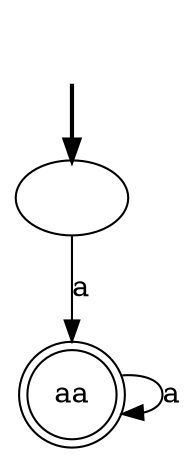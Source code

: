 digraph {
	fake [style=invisible]
	"" [root=true]
	aa [shape=doublecircle]
	fake -> "" [style=bold]
	"" -> aa [label=a]
	aa -> aa [label=a]
}
